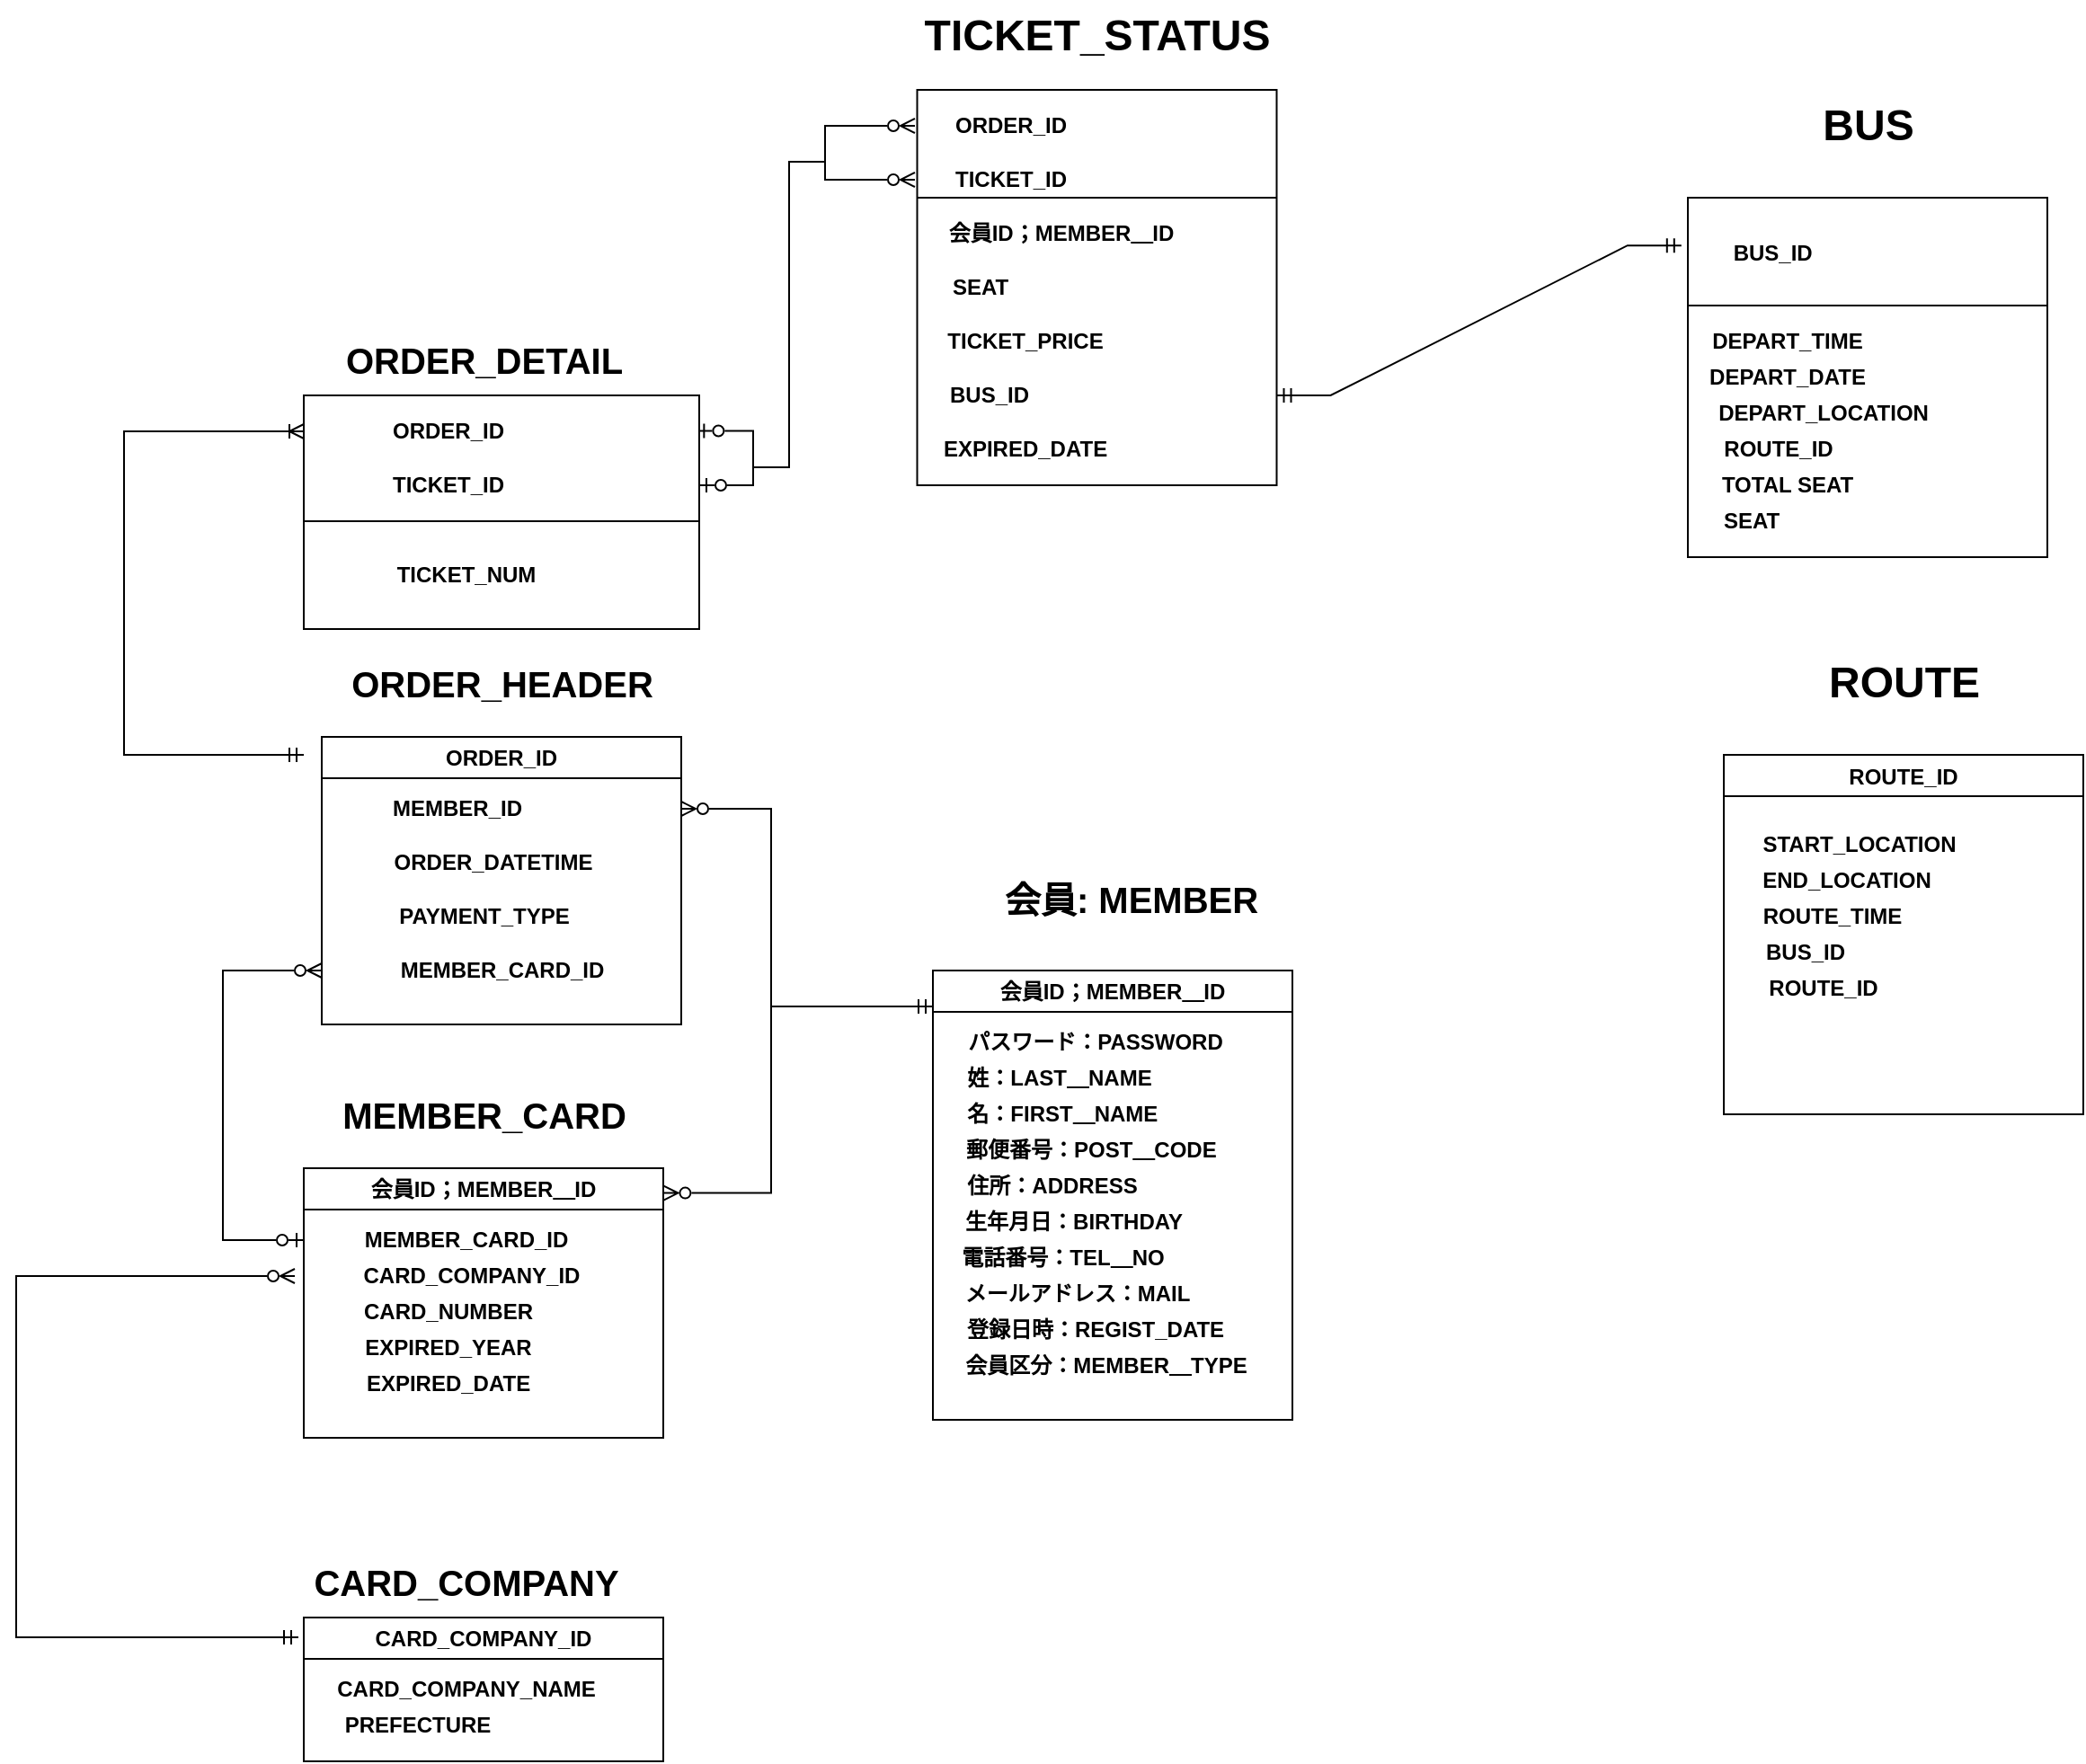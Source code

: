 <mxfile version="21.7.2" type="github">
  <diagram name="Page-1" id="74e2e168-ea6b-b213-b513-2b3c1d86103e">
    <mxGraphModel dx="1397" dy="1110" grid="1" gridSize="10" guides="1" tooltips="1" connect="1" arrows="1" fold="1" page="1" pageScale="1" pageWidth="1100" pageHeight="850" background="none" math="0" shadow="0">
      <root>
        <mxCell id="0" />
        <mxCell id="1" parent="0" />
        <mxCell id="yDjKqw7yzb0ghYkaqRdv-2" value="会員ID；MEMBER＿ID" style="swimlane;whiteSpace=wrap;html=1;" parent="1" vertex="1">
          <mxGeometry x="610" y="540" width="200" height="250" as="geometry" />
        </mxCell>
        <mxCell id="yDjKqw7yzb0ghYkaqRdv-6" value="パスワード：PASSWORD" style="text;strokeColor=none;fillColor=none;html=1;fontSize=12;fontStyle=1;verticalAlign=middle;align=center;" parent="yDjKqw7yzb0ghYkaqRdv-2" vertex="1">
          <mxGeometry y="30" width="180" height="20" as="geometry" />
        </mxCell>
        <mxCell id="yDjKqw7yzb0ghYkaqRdv-7" value="姓：LAST＿NAME" style="text;strokeColor=none;fillColor=none;html=1;fontSize=12;fontStyle=1;verticalAlign=middle;align=center;" parent="yDjKqw7yzb0ghYkaqRdv-2" vertex="1">
          <mxGeometry x="-20" y="50" width="180" height="20" as="geometry" />
        </mxCell>
        <mxCell id="yDjKqw7yzb0ghYkaqRdv-8" value="&amp;nbsp;名：FIRST＿NAME" style="text;strokeColor=none;fillColor=none;html=1;fontSize=12;fontStyle=1;verticalAlign=middle;align=center;" parent="yDjKqw7yzb0ghYkaqRdv-2" vertex="1">
          <mxGeometry x="-20" y="70" width="180" height="20" as="geometry" />
        </mxCell>
        <mxCell id="yDjKqw7yzb0ghYkaqRdv-9" value="　 郵便番号：POST＿CODE" style="text;strokeColor=none;fillColor=none;html=1;fontSize=12;fontStyle=1;verticalAlign=middle;align=center;" parent="yDjKqw7yzb0ghYkaqRdv-2" vertex="1">
          <mxGeometry x="-10" y="90" width="180" height="20" as="geometry" />
        </mxCell>
        <mxCell id="yDjKqw7yzb0ghYkaqRdv-10" value="　住所：ADDRESS" style="text;strokeColor=none;fillColor=none;html=1;fontSize=12;fontStyle=1;verticalAlign=middle;align=center;" parent="yDjKqw7yzb0ghYkaqRdv-2" vertex="1">
          <mxGeometry x="-30" y="110" width="180" height="20" as="geometry" />
        </mxCell>
        <mxCell id="yDjKqw7yzb0ghYkaqRdv-69" value="　　　生年月日：BIRTHDAY" style="text;strokeColor=none;fillColor=none;html=1;fontSize=12;fontStyle=1;verticalAlign=middle;align=center;" parent="yDjKqw7yzb0ghYkaqRdv-2" vertex="1">
          <mxGeometry x="-30" y="130" width="180" height="20" as="geometry" />
        </mxCell>
        <mxCell id="yDjKqw7yzb0ghYkaqRdv-70" value="　　電話番号：TEL＿NO" style="text;strokeColor=none;fillColor=none;html=1;fontSize=12;fontStyle=1;verticalAlign=middle;align=center;" parent="yDjKqw7yzb0ghYkaqRdv-2" vertex="1">
          <mxGeometry x="-30" y="150" width="180" height="20" as="geometry" />
        </mxCell>
        <mxCell id="yDjKqw7yzb0ghYkaqRdv-71" value="メールアドレス：MAIL" style="text;strokeColor=none;fillColor=none;html=1;fontSize=12;fontStyle=1;verticalAlign=middle;align=center;" parent="yDjKqw7yzb0ghYkaqRdv-2" vertex="1">
          <mxGeometry x="-10" y="170" width="180" height="20" as="geometry" />
        </mxCell>
        <mxCell id="yDjKqw7yzb0ghYkaqRdv-72" value="登録日時：REGIST_DATE" style="text;strokeColor=none;fillColor=none;html=1;fontSize=12;fontStyle=1;verticalAlign=middle;align=center;" parent="yDjKqw7yzb0ghYkaqRdv-2" vertex="1">
          <mxGeometry y="190" width="180" height="20" as="geometry" />
        </mxCell>
        <mxCell id="yDjKqw7yzb0ghYkaqRdv-73" value="　会員区分：MEMBER＿TYPE" style="text;strokeColor=none;fillColor=none;html=1;fontSize=12;fontStyle=1;verticalAlign=middle;align=center;" parent="yDjKqw7yzb0ghYkaqRdv-2" vertex="1">
          <mxGeometry y="210" width="180" height="20" as="geometry" />
        </mxCell>
        <mxCell id="yDjKqw7yzb0ghYkaqRdv-3" value="会員: MEMBER" style="text;strokeColor=none;fillColor=none;html=1;fontSize=20;fontStyle=1;verticalAlign=middle;align=center;" parent="1" vertex="1">
          <mxGeometry x="620" y="480" width="200" height="40" as="geometry" />
        </mxCell>
        <mxCell id="yDjKqw7yzb0ghYkaqRdv-76" value="" style="swimlane;strokeColor=default;perimeterSpacing=0;strokeWidth=1;swimlaneLine=1;glass=0;shadow=0;startSize=60;" parent="1" vertex="1">
          <mxGeometry x="601.25" y="50" width="200" height="220" as="geometry" />
        </mxCell>
        <mxCell id="6Mnsdf7yAfQ03zAd6nEP-5" value="TICKET_PRICE" style="text;strokeColor=none;fillColor=none;html=1;fontSize=12;fontStyle=1;verticalAlign=middle;align=center;" parent="yDjKqw7yzb0ghYkaqRdv-76" vertex="1">
          <mxGeometry x="-30" y="130" width="180" height="20" as="geometry" />
        </mxCell>
        <mxCell id="6Mnsdf7yAfQ03zAd6nEP-6" value="BUS_ID" style="text;strokeColor=none;fillColor=none;html=1;fontSize=12;fontStyle=1;verticalAlign=middle;align=center;" parent="yDjKqw7yzb0ghYkaqRdv-76" vertex="1">
          <mxGeometry x="-50" y="160" width="180" height="20" as="geometry" />
        </mxCell>
        <mxCell id="6Mnsdf7yAfQ03zAd6nEP-7" value="EXPIRED_DATE" style="text;strokeColor=none;fillColor=none;html=1;fontSize=12;fontStyle=1;verticalAlign=middle;align=center;" parent="yDjKqw7yzb0ghYkaqRdv-76" vertex="1">
          <mxGeometry x="-30" y="190" width="180" height="20" as="geometry" />
        </mxCell>
        <mxCell id="6Mnsdf7yAfQ03zAd6nEP-16" value="会員ID；MEMBER＿ID" style="text;strokeColor=none;fillColor=none;html=1;fontSize=12;fontStyle=1;verticalAlign=middle;align=center;" parent="yDjKqw7yzb0ghYkaqRdv-76" vertex="1">
          <mxGeometry x="-10" y="70" width="180" height="20" as="geometry" />
        </mxCell>
        <mxCell id="6Mnsdf7yAfQ03zAd6nEP-26" value="SEAT" style="text;strokeColor=none;fillColor=none;html=1;fontSize=12;fontStyle=1;verticalAlign=middle;align=center;" parent="yDjKqw7yzb0ghYkaqRdv-76" vertex="1">
          <mxGeometry x="-60" y="100" width="190" height="20" as="geometry" />
        </mxCell>
        <mxCell id="k_bStmXS0Wy6511A6Ppj-48" value="TICKET_ID" style="text;strokeColor=none;fillColor=none;html=1;fontSize=12;fontStyle=1;verticalAlign=middle;align=center;" parent="yDjKqw7yzb0ghYkaqRdv-76" vertex="1">
          <mxGeometry x="-13.75" y="40" width="130" height="20" as="geometry" />
        </mxCell>
        <mxCell id="k_bStmXS0Wy6511A6Ppj-85" value="ORDER_ID" style="text;strokeColor=none;fillColor=none;html=1;fontSize=12;fontStyle=1;verticalAlign=middle;align=center;" parent="yDjKqw7yzb0ghYkaqRdv-76" vertex="1">
          <mxGeometry width="102.5" height="40" as="geometry" />
        </mxCell>
        <mxCell id="6Mnsdf7yAfQ03zAd6nEP-9" value="TICKET_STATUS" style="text;strokeColor=none;fillColor=none;html=1;fontSize=24;fontStyle=1;verticalAlign=middle;align=center;" parent="1" vertex="1">
          <mxGeometry x="601.25" width="200" height="40" as="geometry" />
        </mxCell>
        <mxCell id="6Mnsdf7yAfQ03zAd6nEP-10" value="       BUS_ID" style="swimlane;startSize=60;align=left;" parent="1" vertex="1">
          <mxGeometry x="1030" y="110" width="200" height="200" as="geometry" />
        </mxCell>
        <mxCell id="6Mnsdf7yAfQ03zAd6nEP-11" value="SEAT" style="text;strokeColor=none;fillColor=none;html=1;fontSize=12;fontStyle=1;verticalAlign=middle;align=center;" parent="6Mnsdf7yAfQ03zAd6nEP-10" vertex="1">
          <mxGeometry x="-60" y="170" width="190" height="20" as="geometry" />
        </mxCell>
        <mxCell id="6Mnsdf7yAfQ03zAd6nEP-12" value="DEPART_TIME" style="text;strokeColor=none;fillColor=none;html=1;fontSize=12;fontStyle=1;verticalAlign=middle;align=center;" parent="6Mnsdf7yAfQ03zAd6nEP-10" vertex="1">
          <mxGeometry x="-35" y="70" width="180" height="20" as="geometry" />
        </mxCell>
        <mxCell id="6Mnsdf7yAfQ03zAd6nEP-13" value="DEPART_DATE" style="text;strokeColor=none;fillColor=none;html=1;fontSize=12;fontStyle=1;verticalAlign=middle;align=center;" parent="6Mnsdf7yAfQ03zAd6nEP-10" vertex="1">
          <mxGeometry x="-35" y="90" width="180" height="20" as="geometry" />
        </mxCell>
        <mxCell id="6Mnsdf7yAfQ03zAd6nEP-14" value="DEPART_LOCATION" style="text;strokeColor=none;fillColor=none;html=1;fontSize=12;fontStyle=1;verticalAlign=middle;align=center;" parent="6Mnsdf7yAfQ03zAd6nEP-10" vertex="1">
          <mxGeometry x="-20" y="110" width="190" height="20" as="geometry" />
        </mxCell>
        <mxCell id="6Mnsdf7yAfQ03zAd6nEP-18" value="ROUTE_ID" style="text;strokeColor=none;fillColor=none;html=1;fontSize=12;fontStyle=1;verticalAlign=middle;align=center;" parent="6Mnsdf7yAfQ03zAd6nEP-10" vertex="1">
          <mxGeometry x="-50" y="130" width="200" height="20" as="geometry" />
        </mxCell>
        <mxCell id="UGFwMmbldTLrsSRiIsaC-10" value="TOTAL SEAT" style="text;strokeColor=none;fillColor=none;html=1;fontSize=12;fontStyle=1;verticalAlign=middle;align=center;" parent="6Mnsdf7yAfQ03zAd6nEP-10" vertex="1">
          <mxGeometry x="-35" y="150" width="180" height="20" as="geometry" />
        </mxCell>
        <mxCell id="6Mnsdf7yAfQ03zAd6nEP-15" value="BUS" style="text;strokeColor=none;fillColor=none;html=1;fontSize=24;fontStyle=1;verticalAlign=middle;align=center;" parent="1" vertex="1">
          <mxGeometry x="1030" y="50" width="200" height="40" as="geometry" />
        </mxCell>
        <mxCell id="6Mnsdf7yAfQ03zAd6nEP-19" value="ROUTE_ID" style="swimlane;" parent="1" vertex="1">
          <mxGeometry x="1050" y="420" width="200" height="200" as="geometry" />
        </mxCell>
        <mxCell id="6Mnsdf7yAfQ03zAd6nEP-20" value="START_LOCATION" style="text;strokeColor=none;fillColor=none;html=1;fontSize=12;fontStyle=1;verticalAlign=middle;align=center;" parent="6Mnsdf7yAfQ03zAd6nEP-19" vertex="1">
          <mxGeometry x="-20" y="40" width="190" height="20" as="geometry" />
        </mxCell>
        <mxCell id="6Mnsdf7yAfQ03zAd6nEP-21" value="END_LOCATION" style="text;strokeColor=none;fillColor=none;html=1;fontSize=12;fontStyle=1;verticalAlign=middle;align=center;" parent="6Mnsdf7yAfQ03zAd6nEP-19" vertex="1">
          <mxGeometry x="-30" y="60" width="195" height="20" as="geometry" />
        </mxCell>
        <mxCell id="6Mnsdf7yAfQ03zAd6nEP-22" value="ROUTE_TIME" style="text;strokeColor=none;fillColor=none;html=1;fontSize=12;fontStyle=1;verticalAlign=middle;align=center;" parent="6Mnsdf7yAfQ03zAd6nEP-19" vertex="1">
          <mxGeometry x="-30" y="80" width="180" height="20" as="geometry" />
        </mxCell>
        <mxCell id="6Mnsdf7yAfQ03zAd6nEP-23" value="BUS_ID" style="text;strokeColor=none;fillColor=none;html=1;fontSize=12;fontStyle=1;verticalAlign=middle;align=center;" parent="6Mnsdf7yAfQ03zAd6nEP-19" vertex="1">
          <mxGeometry x="-50" y="100" width="190" height="20" as="geometry" />
        </mxCell>
        <mxCell id="6Mnsdf7yAfQ03zAd6nEP-24" value="ROUTE_ID" style="text;strokeColor=none;fillColor=none;html=1;fontSize=12;fontStyle=1;verticalAlign=middle;align=center;" parent="6Mnsdf7yAfQ03zAd6nEP-19" vertex="1">
          <mxGeometry x="-50" y="120" width="210" height="20" as="geometry" />
        </mxCell>
        <mxCell id="6Mnsdf7yAfQ03zAd6nEP-25" value="ROUTE" style="text;strokeColor=none;fillColor=none;html=1;fontSize=24;fontStyle=1;verticalAlign=middle;align=center;" parent="1" vertex="1">
          <mxGeometry x="1050" y="360" width="200" height="40" as="geometry" />
        </mxCell>
        <mxCell id="UGFwMmbldTLrsSRiIsaC-1" value="ORDER_ID" style="swimlane;whiteSpace=wrap;html=1;" parent="1" vertex="1">
          <mxGeometry x="270" y="410" width="200" height="160" as="geometry" />
        </mxCell>
        <mxCell id="UGFwMmbldTLrsSRiIsaC-2" value="MEMBER_ID" style="text;strokeColor=none;fillColor=none;html=1;fontSize=12;fontStyle=1;verticalAlign=middle;align=center;" parent="UGFwMmbldTLrsSRiIsaC-1" vertex="1">
          <mxGeometry x="-30" y="30" width="210" height="20" as="geometry" />
        </mxCell>
        <mxCell id="UGFwMmbldTLrsSRiIsaC-5" value="ORDER_DATETIME" style="text;strokeColor=none;fillColor=none;html=1;fontSize=12;fontStyle=1;verticalAlign=middle;align=center;" parent="UGFwMmbldTLrsSRiIsaC-1" vertex="1">
          <mxGeometry y="60" width="190" height="20" as="geometry" />
        </mxCell>
        <mxCell id="UGFwMmbldTLrsSRiIsaC-6" value="PAYMENT_TYPE" style="text;strokeColor=none;fillColor=none;html=1;fontSize=12;fontStyle=1;verticalAlign=middle;align=center;" parent="UGFwMmbldTLrsSRiIsaC-1" vertex="1">
          <mxGeometry x="-10" y="90" width="200" height="20" as="geometry" />
        </mxCell>
        <mxCell id="k_bStmXS0Wy6511A6Ppj-39" value="MEMBER_CARD_ID" style="text;strokeColor=none;fillColor=none;html=1;fontSize=12;fontStyle=1;verticalAlign=middle;align=center;" parent="UGFwMmbldTLrsSRiIsaC-1" vertex="1">
          <mxGeometry x="10" y="120" width="180" height="20" as="geometry" />
        </mxCell>
        <mxCell id="UGFwMmbldTLrsSRiIsaC-12" value="ORDER_HEADER" style="text;strokeColor=none;fillColor=none;html=1;fontSize=20;fontStyle=1;verticalAlign=middle;align=center;" parent="1" vertex="1">
          <mxGeometry x="270" y="360" width="200" height="40" as="geometry" />
        </mxCell>
        <mxCell id="k_bStmXS0Wy6511A6Ppj-86" value="" style="edgeStyle=orthogonalEdgeStyle;rounded=0;orthogonalLoop=1;jettySize=auto;html=1;endArrow=ERzeroToMany;endFill=0;startArrow=ERzeroToOne;startFill=0;" parent="1" source="k_bStmXS0Wy6511A6Ppj-1" edge="1">
          <mxGeometry relative="1" as="geometry">
            <mxPoint x="600" y="70" as="targetPoint" />
            <Array as="points">
              <mxPoint x="510" y="270" />
              <mxPoint x="510" y="260" />
              <mxPoint x="530" y="260" />
              <mxPoint x="530" y="90" />
              <mxPoint x="550" y="90" />
            </Array>
          </mxGeometry>
        </mxCell>
        <mxCell id="k_bStmXS0Wy6511A6Ppj-88" value="" style="edgeStyle=orthogonalEdgeStyle;rounded=0;orthogonalLoop=1;jettySize=auto;html=1;exitX=0.994;exitY=0.152;exitDx=0;exitDy=0;exitPerimeter=0;endArrow=none;endFill=0;startArrow=ERzeroToOne;startFill=0;" parent="1" source="k_bStmXS0Wy6511A6Ppj-1" edge="1">
          <mxGeometry relative="1" as="geometry">
            <mxPoint x="510" y="260" as="targetPoint" />
          </mxGeometry>
        </mxCell>
        <mxCell id="k_bStmXS0Wy6511A6Ppj-1" value="" style="swimlane;whiteSpace=wrap;html=1;startSize=70;align=center;spacing=-6;spacingTop=7;shadow=0;" parent="1" vertex="1">
          <mxGeometry x="260" y="220" width="220" height="130" as="geometry">
            <mxRectangle x="10" y="420" width="100" height="30" as="alternateBounds" />
          </mxGeometry>
        </mxCell>
        <mxCell id="k_bStmXS0Wy6511A6Ppj-3" value="TICKET_NUM" style="text;strokeColor=none;fillColor=none;html=1;fontSize=12;fontStyle=1;verticalAlign=middle;align=center;" parent="k_bStmXS0Wy6511A6Ppj-1" vertex="1">
          <mxGeometry y="90" width="180" height="20" as="geometry" />
        </mxCell>
        <mxCell id="k_bStmXS0Wy6511A6Ppj-51" value="ORDER_ID" style="text;strokeColor=none;fillColor=none;html=1;fontSize=12;fontStyle=1;verticalAlign=middle;align=center;" parent="k_bStmXS0Wy6511A6Ppj-1" vertex="1">
          <mxGeometry x="28.75" width="102.5" height="40" as="geometry" />
        </mxCell>
        <mxCell id="k_bStmXS0Wy6511A6Ppj-2" value="TICKET_ID" style="text;strokeColor=none;fillColor=none;html=1;fontSize=12;fontStyle=1;verticalAlign=middle;align=center;" parent="k_bStmXS0Wy6511A6Ppj-1" vertex="1">
          <mxGeometry x="-10" y="40" width="180" height="20" as="geometry" />
        </mxCell>
        <mxCell id="k_bStmXS0Wy6511A6Ppj-5" value="ORDER_DETAIL" style="text;strokeColor=none;fillColor=none;html=1;fontSize=20;fontStyle=1;verticalAlign=middle;align=center;" parent="1" vertex="1">
          <mxGeometry x="260" y="180" width="200" height="40" as="geometry" />
        </mxCell>
        <mxCell id="k_bStmXS0Wy6511A6Ppj-17" value="" style="edgeStyle=orthogonalEdgeStyle;rounded=0;orthogonalLoop=1;jettySize=auto;html=1;entryX=1;entryY=0.25;entryDx=0;entryDy=0;endArrow=ERzeroToMany;endFill=0;startArrow=none;startFill=0;" parent="1" target="UGFwMmbldTLrsSRiIsaC-1" edge="1">
          <mxGeometry relative="1" as="geometry">
            <mxPoint x="520" y="570" as="sourcePoint" />
            <mxPoint x="500" y="450" as="targetPoint" />
            <Array as="points">
              <mxPoint x="520" y="450" />
            </Array>
          </mxGeometry>
        </mxCell>
        <mxCell id="k_bStmXS0Wy6511A6Ppj-18" value="MEMBER_CARD" style="text;strokeColor=none;fillColor=none;html=1;fontSize=20;fontStyle=1;verticalAlign=middle;align=center;" parent="1" vertex="1">
          <mxGeometry x="260" y="600" width="200" height="40" as="geometry" />
        </mxCell>
        <mxCell id="k_bStmXS0Wy6511A6Ppj-19" value="会員ID；MEMBER＿ID" style="swimlane;whiteSpace=wrap;html=1;" parent="1" vertex="1">
          <mxGeometry x="260" y="650" width="200" height="150" as="geometry" />
        </mxCell>
        <mxCell id="k_bStmXS0Wy6511A6Ppj-20" value="MEMBER_CARD_ID" style="text;strokeColor=none;fillColor=none;html=1;fontSize=12;fontStyle=1;verticalAlign=middle;align=center;" parent="k_bStmXS0Wy6511A6Ppj-19" vertex="1">
          <mxGeometry y="30" width="180" height="20" as="geometry" />
        </mxCell>
        <mxCell id="k_bStmXS0Wy6511A6Ppj-21" value="CARD_COMPANY_ID" style="text;strokeColor=none;fillColor=none;html=1;fontSize=12;fontStyle=1;verticalAlign=middle;align=center;" parent="k_bStmXS0Wy6511A6Ppj-19" vertex="1">
          <mxGeometry x="-15" y="50" width="215" height="20" as="geometry" />
        </mxCell>
        <mxCell id="k_bStmXS0Wy6511A6Ppj-22" value="CARD_NUMBER" style="text;strokeColor=none;fillColor=none;html=1;fontSize=12;fontStyle=1;verticalAlign=middle;align=center;" parent="k_bStmXS0Wy6511A6Ppj-19" vertex="1">
          <mxGeometry x="-20" y="70" width="200" height="20" as="geometry" />
        </mxCell>
        <mxCell id="k_bStmXS0Wy6511A6Ppj-23" value="EXPIRED_YEAR" style="text;strokeColor=none;fillColor=none;html=1;fontSize=12;fontStyle=1;verticalAlign=middle;align=center;" parent="k_bStmXS0Wy6511A6Ppj-19" vertex="1">
          <mxGeometry x="-10" y="90" width="180" height="20" as="geometry" />
        </mxCell>
        <mxCell id="k_bStmXS0Wy6511A6Ppj-24" value="EXPIRED_DATE" style="text;strokeColor=none;fillColor=none;html=1;fontSize=12;fontStyle=1;verticalAlign=middle;align=center;" parent="k_bStmXS0Wy6511A6Ppj-19" vertex="1">
          <mxGeometry x="-30" y="110" width="220" height="20" as="geometry" />
        </mxCell>
        <mxCell id="k_bStmXS0Wy6511A6Ppj-30" value="CARD_COMPANY_ID" style="swimlane;whiteSpace=wrap;html=1;" parent="1" vertex="1">
          <mxGeometry x="260" y="900" width="200" height="80" as="geometry" />
        </mxCell>
        <mxCell id="k_bStmXS0Wy6511A6Ppj-31" value="CARD_COMPANY_NAME" style="text;strokeColor=none;fillColor=none;html=1;fontSize=12;fontStyle=1;verticalAlign=middle;align=center;" parent="k_bStmXS0Wy6511A6Ppj-30" vertex="1">
          <mxGeometry y="30" width="180" height="20" as="geometry" />
        </mxCell>
        <mxCell id="k_bStmXS0Wy6511A6Ppj-43" value="PREFECTURE" style="text;strokeColor=none;fillColor=none;html=1;fontSize=12;fontStyle=1;verticalAlign=middle;align=center;" parent="k_bStmXS0Wy6511A6Ppj-30" vertex="1">
          <mxGeometry x="-45" y="50" width="215" height="20" as="geometry" />
        </mxCell>
        <mxCell id="k_bStmXS0Wy6511A6Ppj-36" value="CARD_COMPANY" style="text;strokeColor=none;fillColor=none;html=1;fontSize=20;fontStyle=1;verticalAlign=middle;align=center;" parent="1" vertex="1">
          <mxGeometry x="250" y="860" width="200" height="40" as="geometry" />
        </mxCell>
        <mxCell id="k_bStmXS0Wy6511A6Ppj-38" value="" style="edgeStyle=orthogonalEdgeStyle;rounded=0;orthogonalLoop=1;jettySize=auto;html=1;entryX=1.001;entryY=0.092;entryDx=0;entryDy=0;entryPerimeter=0;endArrow=ERzeroToMany;endFill=0;startArrow=ERmandOne;startFill=0;" parent="1" target="k_bStmXS0Wy6511A6Ppj-19" edge="1">
          <mxGeometry relative="1" as="geometry">
            <mxPoint x="610" y="560" as="sourcePoint" />
            <mxPoint x="520" y="740" as="targetPoint" />
            <Array as="points">
              <mxPoint x="520" y="560" />
              <mxPoint x="520" y="664" />
            </Array>
          </mxGeometry>
        </mxCell>
        <mxCell id="k_bStmXS0Wy6511A6Ppj-41" value="" style="edgeStyle=elbowEdgeStyle;rounded=0;orthogonalLoop=1;jettySize=auto;html=1;entryX=0;entryY=0.75;entryDx=0;entryDy=0;exitX=0;exitY=0.5;exitDx=0;exitDy=0;endArrow=ERzeroToMany;endFill=0;startArrow=ERzeroToOne;startFill=0;" parent="1" source="k_bStmXS0Wy6511A6Ppj-20" edge="1">
          <mxGeometry relative="1" as="geometry">
            <mxPoint x="260" y="700" as="sourcePoint" />
            <mxPoint x="270" y="540" as="targetPoint" />
            <Array as="points">
              <mxPoint x="215" y="640" />
              <mxPoint x="210" y="540" />
              <mxPoint x="210" y="540" />
            </Array>
          </mxGeometry>
        </mxCell>
        <mxCell id="k_bStmXS0Wy6511A6Ppj-42" value="" style="edgeStyle=orthogonalEdgeStyle;rounded=0;orthogonalLoop=1;jettySize=auto;html=1;entryX=0;entryY=0.5;entryDx=0;entryDy=0;endArrow=ERzeroToMany;endFill=0;startArrow=ERmandOne;startFill=0;exitX=-0.015;exitY=0.137;exitDx=0;exitDy=0;exitPerimeter=0;" parent="1" source="k_bStmXS0Wy6511A6Ppj-30" edge="1">
          <mxGeometry relative="1" as="geometry">
            <mxPoint x="100" y="910" as="sourcePoint" />
            <mxPoint x="255" y="710" as="targetPoint" />
            <Array as="points">
              <mxPoint x="100" y="911" />
              <mxPoint x="100" y="710" />
            </Array>
          </mxGeometry>
        </mxCell>
        <mxCell id="k_bStmXS0Wy6511A6Ppj-47" value="" style="edgeStyle=orthogonalEdgeStyle;rounded=0;orthogonalLoop=1;jettySize=auto;html=1;endArrow=ERoneToMany;endFill=0;startArrow=ERmandOne;startFill=0;" parent="1" edge="1">
          <mxGeometry relative="1" as="geometry">
            <mxPoint x="260" y="420" as="sourcePoint" />
            <mxPoint x="260" y="240" as="targetPoint" />
            <Array as="points">
              <mxPoint x="160" y="420" />
              <mxPoint x="160" y="240" />
            </Array>
          </mxGeometry>
        </mxCell>
        <mxCell id="k_bStmXS0Wy6511A6Ppj-50" value="" style="whiteSpace=wrap;html=1;aspect=fixed;" parent="1" vertex="1">
          <mxGeometry x="270" y="280" as="geometry" />
        </mxCell>
        <mxCell id="YbRBSELIIwwX9QAz6zUv-2" value="" style="edgeStyle=orthogonalEdgeStyle;rounded=0;orthogonalLoop=1;jettySize=auto;html=1;endArrow=ERzeroToMany;endFill=0;" edge="1" parent="1">
          <mxGeometry relative="1" as="geometry">
            <mxPoint x="550" y="90" as="sourcePoint" />
            <mxPoint x="600" y="100" as="targetPoint" />
            <Array as="points">
              <mxPoint x="550" y="100" />
            </Array>
          </mxGeometry>
        </mxCell>
        <mxCell id="YbRBSELIIwwX9QAz6zUv-9" value="" style="edgeStyle=entityRelationEdgeStyle;fontSize=12;html=1;endArrow=ERmandOne;startArrow=ERmandOne;rounded=0;entryX=-0.018;entryY=0.133;entryDx=0;entryDy=0;entryPerimeter=0;startFill=0;endFill=0;" edge="1" parent="1" target="6Mnsdf7yAfQ03zAd6nEP-10">
          <mxGeometry width="100" height="100" relative="1" as="geometry">
            <mxPoint x="801.25" y="220" as="sourcePoint" />
            <mxPoint x="901.25" y="120" as="targetPoint" />
          </mxGeometry>
        </mxCell>
      </root>
    </mxGraphModel>
  </diagram>
</mxfile>
